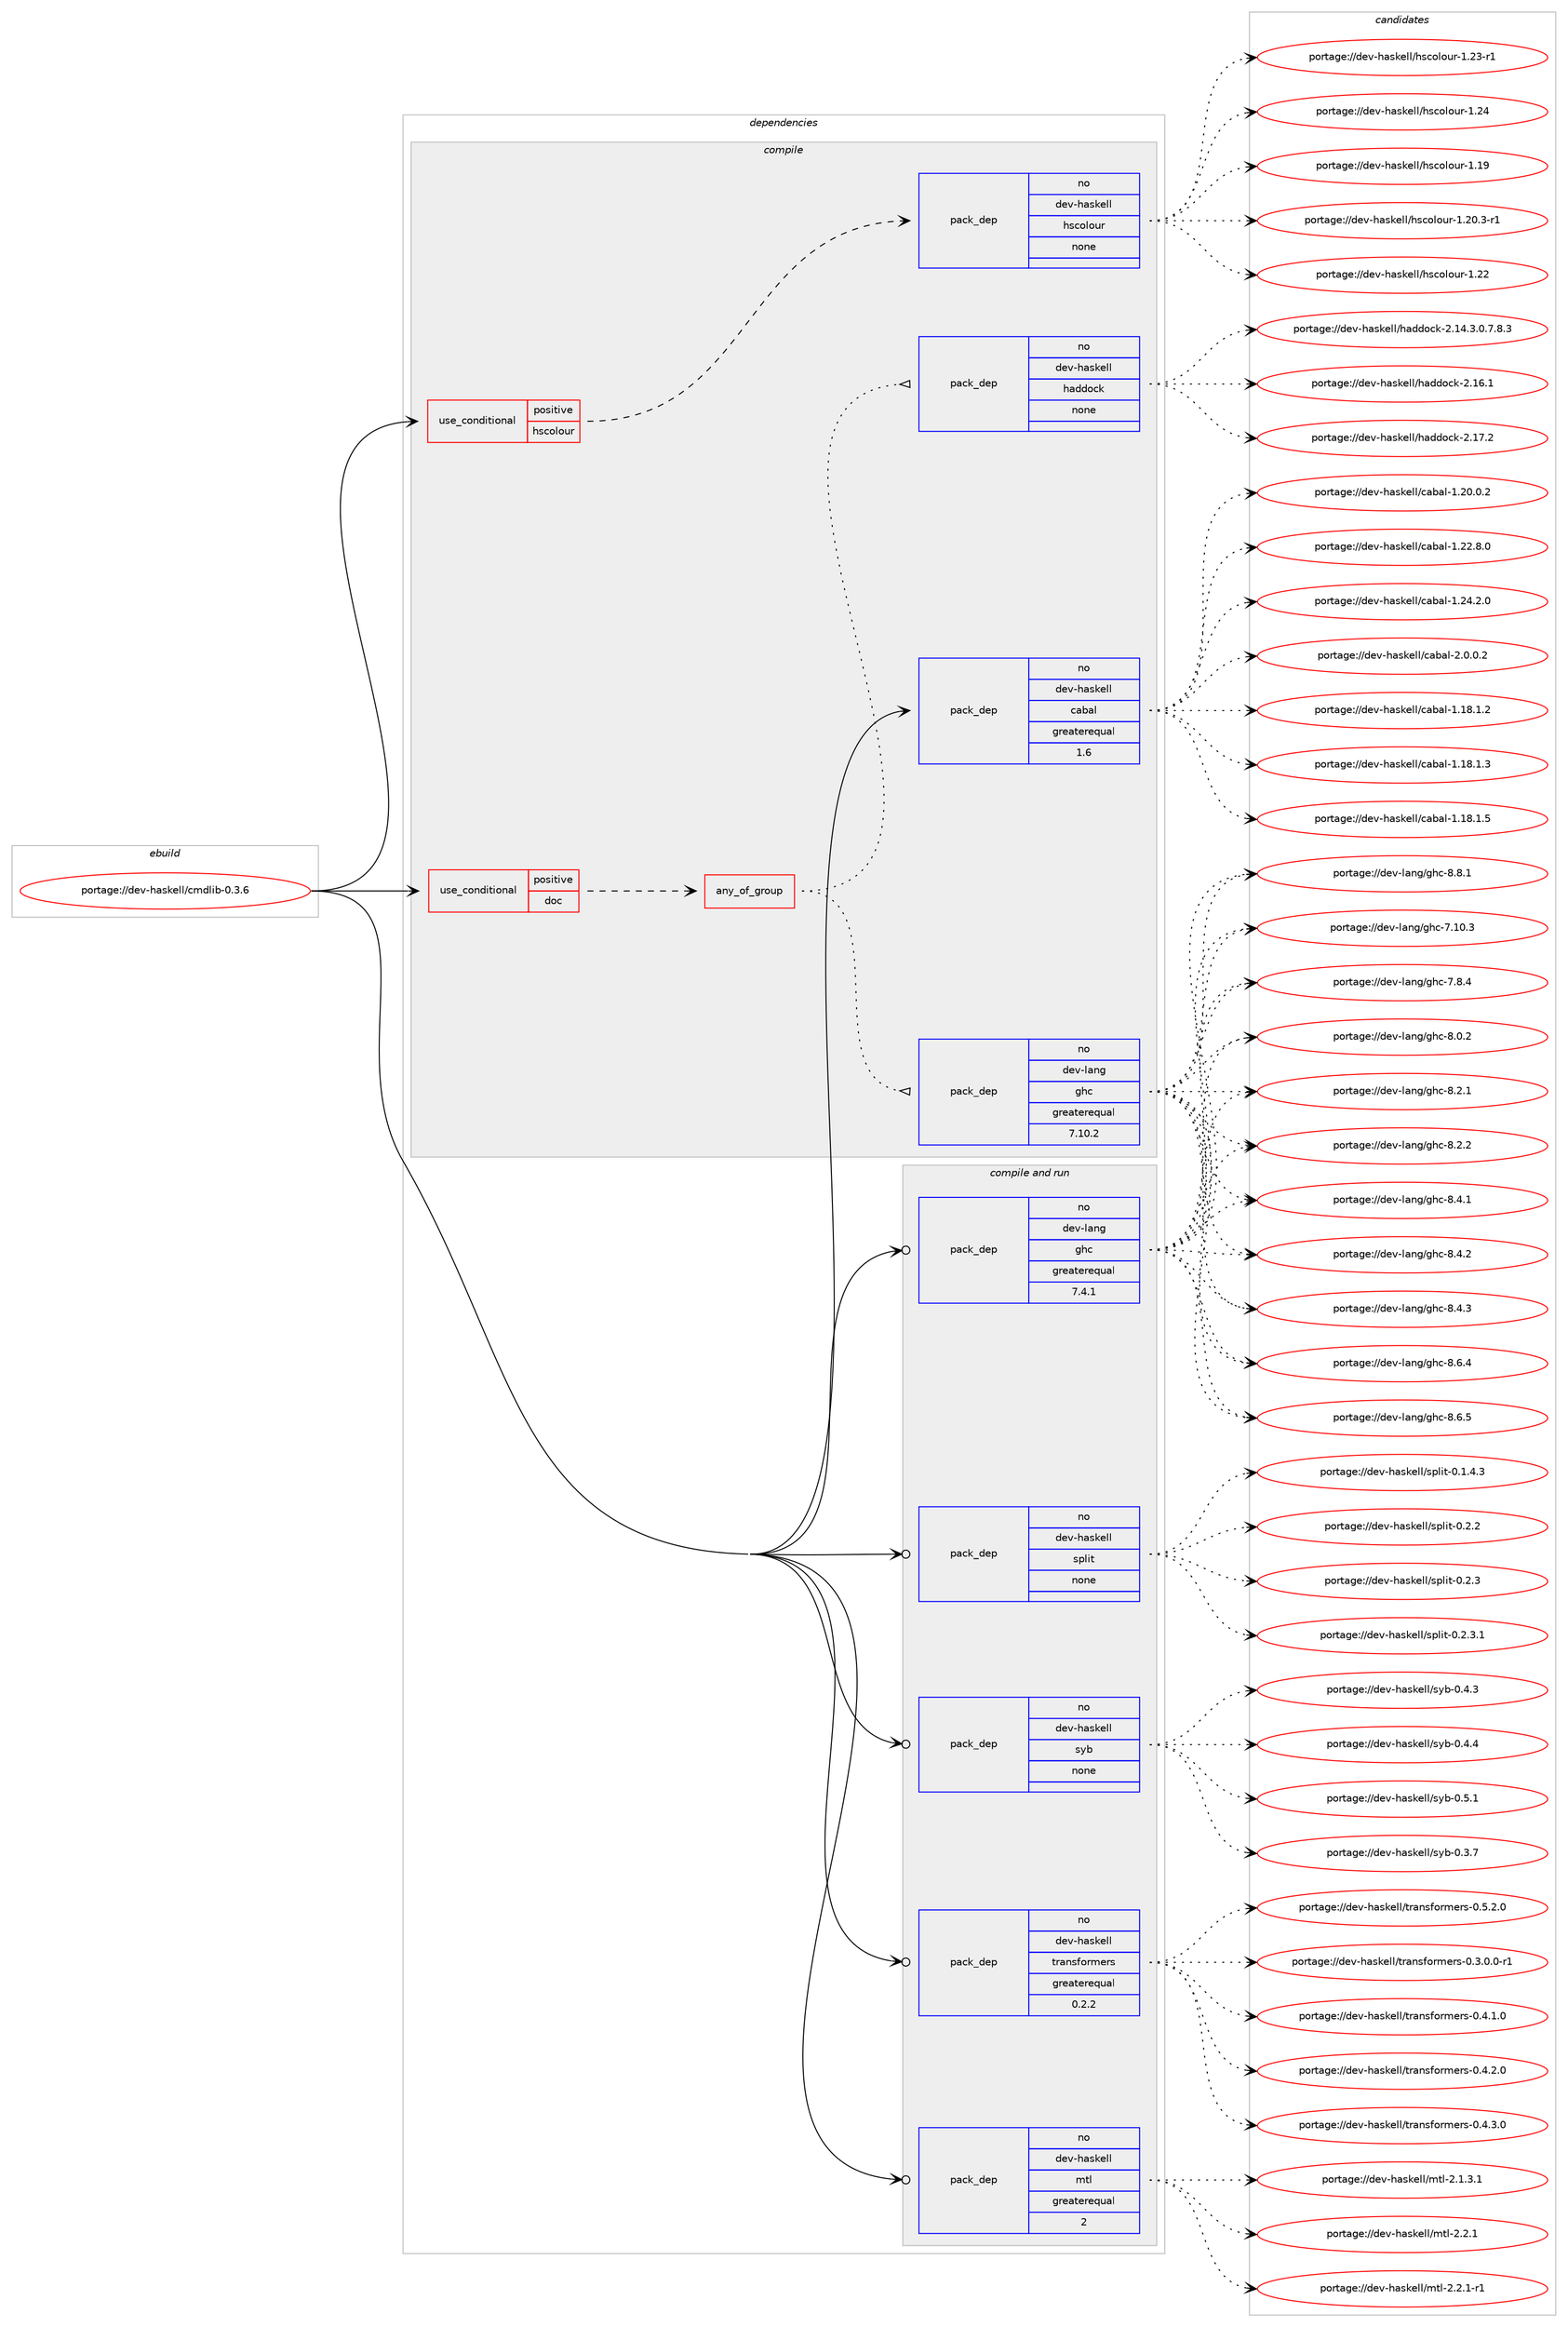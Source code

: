 digraph prolog {

# *************
# Graph options
# *************

newrank=true;
concentrate=true;
compound=true;
graph [rankdir=LR,fontname=Helvetica,fontsize=10,ranksep=1.5];#, ranksep=2.5, nodesep=0.2];
edge  [arrowhead=vee];
node  [fontname=Helvetica,fontsize=10];

# **********
# The ebuild
# **********

subgraph cluster_leftcol {
color=gray;
rank=same;
label=<<i>ebuild</i>>;
id [label="portage://dev-haskell/cmdlib-0.3.6", color=red, width=4, href="../dev-haskell/cmdlib-0.3.6.svg"];
}

# ****************
# The dependencies
# ****************

subgraph cluster_midcol {
color=gray;
label=<<i>dependencies</i>>;
subgraph cluster_compile {
fillcolor="#eeeeee";
style=filled;
label=<<i>compile</i>>;
subgraph cond14635 {
dependency64611 [label=<<TABLE BORDER="0" CELLBORDER="1" CELLSPACING="0" CELLPADDING="4"><TR><TD ROWSPAN="3" CELLPADDING="10">use_conditional</TD></TR><TR><TD>positive</TD></TR><TR><TD>doc</TD></TR></TABLE>>, shape=none, color=red];
subgraph any1474 {
dependency64612 [label=<<TABLE BORDER="0" CELLBORDER="1" CELLSPACING="0" CELLPADDING="4"><TR><TD CELLPADDING="10">any_of_group</TD></TR></TABLE>>, shape=none, color=red];subgraph pack48445 {
dependency64613 [label=<<TABLE BORDER="0" CELLBORDER="1" CELLSPACING="0" CELLPADDING="4" WIDTH="220"><TR><TD ROWSPAN="6" CELLPADDING="30">pack_dep</TD></TR><TR><TD WIDTH="110">no</TD></TR><TR><TD>dev-haskell</TD></TR><TR><TD>haddock</TD></TR><TR><TD>none</TD></TR><TR><TD></TD></TR></TABLE>>, shape=none, color=blue];
}
dependency64612:e -> dependency64613:w [weight=20,style="dotted",arrowhead="oinv"];
subgraph pack48446 {
dependency64614 [label=<<TABLE BORDER="0" CELLBORDER="1" CELLSPACING="0" CELLPADDING="4" WIDTH="220"><TR><TD ROWSPAN="6" CELLPADDING="30">pack_dep</TD></TR><TR><TD WIDTH="110">no</TD></TR><TR><TD>dev-lang</TD></TR><TR><TD>ghc</TD></TR><TR><TD>greaterequal</TD></TR><TR><TD>7.10.2</TD></TR></TABLE>>, shape=none, color=blue];
}
dependency64612:e -> dependency64614:w [weight=20,style="dotted",arrowhead="oinv"];
}
dependency64611:e -> dependency64612:w [weight=20,style="dashed",arrowhead="vee"];
}
id:e -> dependency64611:w [weight=20,style="solid",arrowhead="vee"];
subgraph cond14636 {
dependency64615 [label=<<TABLE BORDER="0" CELLBORDER="1" CELLSPACING="0" CELLPADDING="4"><TR><TD ROWSPAN="3" CELLPADDING="10">use_conditional</TD></TR><TR><TD>positive</TD></TR><TR><TD>hscolour</TD></TR></TABLE>>, shape=none, color=red];
subgraph pack48447 {
dependency64616 [label=<<TABLE BORDER="0" CELLBORDER="1" CELLSPACING="0" CELLPADDING="4" WIDTH="220"><TR><TD ROWSPAN="6" CELLPADDING="30">pack_dep</TD></TR><TR><TD WIDTH="110">no</TD></TR><TR><TD>dev-haskell</TD></TR><TR><TD>hscolour</TD></TR><TR><TD>none</TD></TR><TR><TD></TD></TR></TABLE>>, shape=none, color=blue];
}
dependency64615:e -> dependency64616:w [weight=20,style="dashed",arrowhead="vee"];
}
id:e -> dependency64615:w [weight=20,style="solid",arrowhead="vee"];
subgraph pack48448 {
dependency64617 [label=<<TABLE BORDER="0" CELLBORDER="1" CELLSPACING="0" CELLPADDING="4" WIDTH="220"><TR><TD ROWSPAN="6" CELLPADDING="30">pack_dep</TD></TR><TR><TD WIDTH="110">no</TD></TR><TR><TD>dev-haskell</TD></TR><TR><TD>cabal</TD></TR><TR><TD>greaterequal</TD></TR><TR><TD>1.6</TD></TR></TABLE>>, shape=none, color=blue];
}
id:e -> dependency64617:w [weight=20,style="solid",arrowhead="vee"];
}
subgraph cluster_compileandrun {
fillcolor="#eeeeee";
style=filled;
label=<<i>compile and run</i>>;
subgraph pack48449 {
dependency64618 [label=<<TABLE BORDER="0" CELLBORDER="1" CELLSPACING="0" CELLPADDING="4" WIDTH="220"><TR><TD ROWSPAN="6" CELLPADDING="30">pack_dep</TD></TR><TR><TD WIDTH="110">no</TD></TR><TR><TD>dev-haskell</TD></TR><TR><TD>mtl</TD></TR><TR><TD>greaterequal</TD></TR><TR><TD>2</TD></TR></TABLE>>, shape=none, color=blue];
}
id:e -> dependency64618:w [weight=20,style="solid",arrowhead="odotvee"];
subgraph pack48450 {
dependency64619 [label=<<TABLE BORDER="0" CELLBORDER="1" CELLSPACING="0" CELLPADDING="4" WIDTH="220"><TR><TD ROWSPAN="6" CELLPADDING="30">pack_dep</TD></TR><TR><TD WIDTH="110">no</TD></TR><TR><TD>dev-haskell</TD></TR><TR><TD>split</TD></TR><TR><TD>none</TD></TR><TR><TD></TD></TR></TABLE>>, shape=none, color=blue];
}
id:e -> dependency64619:w [weight=20,style="solid",arrowhead="odotvee"];
subgraph pack48451 {
dependency64620 [label=<<TABLE BORDER="0" CELLBORDER="1" CELLSPACING="0" CELLPADDING="4" WIDTH="220"><TR><TD ROWSPAN="6" CELLPADDING="30">pack_dep</TD></TR><TR><TD WIDTH="110">no</TD></TR><TR><TD>dev-haskell</TD></TR><TR><TD>syb</TD></TR><TR><TD>none</TD></TR><TR><TD></TD></TR></TABLE>>, shape=none, color=blue];
}
id:e -> dependency64620:w [weight=20,style="solid",arrowhead="odotvee"];
subgraph pack48452 {
dependency64621 [label=<<TABLE BORDER="0" CELLBORDER="1" CELLSPACING="0" CELLPADDING="4" WIDTH="220"><TR><TD ROWSPAN="6" CELLPADDING="30">pack_dep</TD></TR><TR><TD WIDTH="110">no</TD></TR><TR><TD>dev-haskell</TD></TR><TR><TD>transformers</TD></TR><TR><TD>greaterequal</TD></TR><TR><TD>0.2.2</TD></TR></TABLE>>, shape=none, color=blue];
}
id:e -> dependency64621:w [weight=20,style="solid",arrowhead="odotvee"];
subgraph pack48453 {
dependency64622 [label=<<TABLE BORDER="0" CELLBORDER="1" CELLSPACING="0" CELLPADDING="4" WIDTH="220"><TR><TD ROWSPAN="6" CELLPADDING="30">pack_dep</TD></TR><TR><TD WIDTH="110">no</TD></TR><TR><TD>dev-lang</TD></TR><TR><TD>ghc</TD></TR><TR><TD>greaterequal</TD></TR><TR><TD>7.4.1</TD></TR></TABLE>>, shape=none, color=blue];
}
id:e -> dependency64622:w [weight=20,style="solid",arrowhead="odotvee"];
}
subgraph cluster_run {
fillcolor="#eeeeee";
style=filled;
label=<<i>run</i>>;
}
}

# **************
# The candidates
# **************

subgraph cluster_choices {
rank=same;
color=gray;
label=<<i>candidates</i>>;

subgraph choice48445 {
color=black;
nodesep=1;
choiceportage1001011184510497115107101108108471049710010011199107455046495246514648465546564651 [label="portage://dev-haskell/haddock-2.14.3.0.7.8.3", color=red, width=4,href="../dev-haskell/haddock-2.14.3.0.7.8.3.svg"];
choiceportage100101118451049711510710110810847104971001001119910745504649544649 [label="portage://dev-haskell/haddock-2.16.1", color=red, width=4,href="../dev-haskell/haddock-2.16.1.svg"];
choiceportage100101118451049711510710110810847104971001001119910745504649554650 [label="portage://dev-haskell/haddock-2.17.2", color=red, width=4,href="../dev-haskell/haddock-2.17.2.svg"];
dependency64613:e -> choiceportage1001011184510497115107101108108471049710010011199107455046495246514648465546564651:w [style=dotted,weight="100"];
dependency64613:e -> choiceportage100101118451049711510710110810847104971001001119910745504649544649:w [style=dotted,weight="100"];
dependency64613:e -> choiceportage100101118451049711510710110810847104971001001119910745504649554650:w [style=dotted,weight="100"];
}
subgraph choice48446 {
color=black;
nodesep=1;
choiceportage1001011184510897110103471031049945554649484651 [label="portage://dev-lang/ghc-7.10.3", color=red, width=4,href="../dev-lang/ghc-7.10.3.svg"];
choiceportage10010111845108971101034710310499455546564652 [label="portage://dev-lang/ghc-7.8.4", color=red, width=4,href="../dev-lang/ghc-7.8.4.svg"];
choiceportage10010111845108971101034710310499455646484650 [label="portage://dev-lang/ghc-8.0.2", color=red, width=4,href="../dev-lang/ghc-8.0.2.svg"];
choiceportage10010111845108971101034710310499455646504649 [label="portage://dev-lang/ghc-8.2.1", color=red, width=4,href="../dev-lang/ghc-8.2.1.svg"];
choiceportage10010111845108971101034710310499455646504650 [label="portage://dev-lang/ghc-8.2.2", color=red, width=4,href="../dev-lang/ghc-8.2.2.svg"];
choiceportage10010111845108971101034710310499455646524649 [label="portage://dev-lang/ghc-8.4.1", color=red, width=4,href="../dev-lang/ghc-8.4.1.svg"];
choiceportage10010111845108971101034710310499455646524650 [label="portage://dev-lang/ghc-8.4.2", color=red, width=4,href="../dev-lang/ghc-8.4.2.svg"];
choiceportage10010111845108971101034710310499455646524651 [label="portage://dev-lang/ghc-8.4.3", color=red, width=4,href="../dev-lang/ghc-8.4.3.svg"];
choiceportage10010111845108971101034710310499455646544652 [label="portage://dev-lang/ghc-8.6.4", color=red, width=4,href="../dev-lang/ghc-8.6.4.svg"];
choiceportage10010111845108971101034710310499455646544653 [label="portage://dev-lang/ghc-8.6.5", color=red, width=4,href="../dev-lang/ghc-8.6.5.svg"];
choiceportage10010111845108971101034710310499455646564649 [label="portage://dev-lang/ghc-8.8.1", color=red, width=4,href="../dev-lang/ghc-8.8.1.svg"];
dependency64614:e -> choiceportage1001011184510897110103471031049945554649484651:w [style=dotted,weight="100"];
dependency64614:e -> choiceportage10010111845108971101034710310499455546564652:w [style=dotted,weight="100"];
dependency64614:e -> choiceportage10010111845108971101034710310499455646484650:w [style=dotted,weight="100"];
dependency64614:e -> choiceportage10010111845108971101034710310499455646504649:w [style=dotted,weight="100"];
dependency64614:e -> choiceportage10010111845108971101034710310499455646504650:w [style=dotted,weight="100"];
dependency64614:e -> choiceportage10010111845108971101034710310499455646524649:w [style=dotted,weight="100"];
dependency64614:e -> choiceportage10010111845108971101034710310499455646524650:w [style=dotted,weight="100"];
dependency64614:e -> choiceportage10010111845108971101034710310499455646524651:w [style=dotted,weight="100"];
dependency64614:e -> choiceportage10010111845108971101034710310499455646544652:w [style=dotted,weight="100"];
dependency64614:e -> choiceportage10010111845108971101034710310499455646544653:w [style=dotted,weight="100"];
dependency64614:e -> choiceportage10010111845108971101034710310499455646564649:w [style=dotted,weight="100"];
}
subgraph choice48447 {
color=black;
nodesep=1;
choiceportage100101118451049711510710110810847104115991111081111171144549464957 [label="portage://dev-haskell/hscolour-1.19", color=red, width=4,href="../dev-haskell/hscolour-1.19.svg"];
choiceportage10010111845104971151071011081084710411599111108111117114454946504846514511449 [label="portage://dev-haskell/hscolour-1.20.3-r1", color=red, width=4,href="../dev-haskell/hscolour-1.20.3-r1.svg"];
choiceportage100101118451049711510710110810847104115991111081111171144549465050 [label="portage://dev-haskell/hscolour-1.22", color=red, width=4,href="../dev-haskell/hscolour-1.22.svg"];
choiceportage1001011184510497115107101108108471041159911110811111711445494650514511449 [label="portage://dev-haskell/hscolour-1.23-r1", color=red, width=4,href="../dev-haskell/hscolour-1.23-r1.svg"];
choiceportage100101118451049711510710110810847104115991111081111171144549465052 [label="portage://dev-haskell/hscolour-1.24", color=red, width=4,href="../dev-haskell/hscolour-1.24.svg"];
dependency64616:e -> choiceportage100101118451049711510710110810847104115991111081111171144549464957:w [style=dotted,weight="100"];
dependency64616:e -> choiceportage10010111845104971151071011081084710411599111108111117114454946504846514511449:w [style=dotted,weight="100"];
dependency64616:e -> choiceportage100101118451049711510710110810847104115991111081111171144549465050:w [style=dotted,weight="100"];
dependency64616:e -> choiceportage1001011184510497115107101108108471041159911110811111711445494650514511449:w [style=dotted,weight="100"];
dependency64616:e -> choiceportage100101118451049711510710110810847104115991111081111171144549465052:w [style=dotted,weight="100"];
}
subgraph choice48448 {
color=black;
nodesep=1;
choiceportage10010111845104971151071011081084799979897108454946495646494650 [label="portage://dev-haskell/cabal-1.18.1.2", color=red, width=4,href="../dev-haskell/cabal-1.18.1.2.svg"];
choiceportage10010111845104971151071011081084799979897108454946495646494651 [label="portage://dev-haskell/cabal-1.18.1.3", color=red, width=4,href="../dev-haskell/cabal-1.18.1.3.svg"];
choiceportage10010111845104971151071011081084799979897108454946495646494653 [label="portage://dev-haskell/cabal-1.18.1.5", color=red, width=4,href="../dev-haskell/cabal-1.18.1.5.svg"];
choiceportage10010111845104971151071011081084799979897108454946504846484650 [label="portage://dev-haskell/cabal-1.20.0.2", color=red, width=4,href="../dev-haskell/cabal-1.20.0.2.svg"];
choiceportage10010111845104971151071011081084799979897108454946505046564648 [label="portage://dev-haskell/cabal-1.22.8.0", color=red, width=4,href="../dev-haskell/cabal-1.22.8.0.svg"];
choiceportage10010111845104971151071011081084799979897108454946505246504648 [label="portage://dev-haskell/cabal-1.24.2.0", color=red, width=4,href="../dev-haskell/cabal-1.24.2.0.svg"];
choiceportage100101118451049711510710110810847999798971084550464846484650 [label="portage://dev-haskell/cabal-2.0.0.2", color=red, width=4,href="../dev-haskell/cabal-2.0.0.2.svg"];
dependency64617:e -> choiceportage10010111845104971151071011081084799979897108454946495646494650:w [style=dotted,weight="100"];
dependency64617:e -> choiceportage10010111845104971151071011081084799979897108454946495646494651:w [style=dotted,weight="100"];
dependency64617:e -> choiceportage10010111845104971151071011081084799979897108454946495646494653:w [style=dotted,weight="100"];
dependency64617:e -> choiceportage10010111845104971151071011081084799979897108454946504846484650:w [style=dotted,weight="100"];
dependency64617:e -> choiceportage10010111845104971151071011081084799979897108454946505046564648:w [style=dotted,weight="100"];
dependency64617:e -> choiceportage10010111845104971151071011081084799979897108454946505246504648:w [style=dotted,weight="100"];
dependency64617:e -> choiceportage100101118451049711510710110810847999798971084550464846484650:w [style=dotted,weight="100"];
}
subgraph choice48449 {
color=black;
nodesep=1;
choiceportage1001011184510497115107101108108471091161084550464946514649 [label="portage://dev-haskell/mtl-2.1.3.1", color=red, width=4,href="../dev-haskell/mtl-2.1.3.1.svg"];
choiceportage100101118451049711510710110810847109116108455046504649 [label="portage://dev-haskell/mtl-2.2.1", color=red, width=4,href="../dev-haskell/mtl-2.2.1.svg"];
choiceportage1001011184510497115107101108108471091161084550465046494511449 [label="portage://dev-haskell/mtl-2.2.1-r1", color=red, width=4,href="../dev-haskell/mtl-2.2.1-r1.svg"];
dependency64618:e -> choiceportage1001011184510497115107101108108471091161084550464946514649:w [style=dotted,weight="100"];
dependency64618:e -> choiceportage100101118451049711510710110810847109116108455046504649:w [style=dotted,weight="100"];
dependency64618:e -> choiceportage1001011184510497115107101108108471091161084550465046494511449:w [style=dotted,weight="100"];
}
subgraph choice48450 {
color=black;
nodesep=1;
choiceportage1001011184510497115107101108108471151121081051164548464946524651 [label="portage://dev-haskell/split-0.1.4.3", color=red, width=4,href="../dev-haskell/split-0.1.4.3.svg"];
choiceportage100101118451049711510710110810847115112108105116454846504650 [label="portage://dev-haskell/split-0.2.2", color=red, width=4,href="../dev-haskell/split-0.2.2.svg"];
choiceportage100101118451049711510710110810847115112108105116454846504651 [label="portage://dev-haskell/split-0.2.3", color=red, width=4,href="../dev-haskell/split-0.2.3.svg"];
choiceportage1001011184510497115107101108108471151121081051164548465046514649 [label="portage://dev-haskell/split-0.2.3.1", color=red, width=4,href="../dev-haskell/split-0.2.3.1.svg"];
dependency64619:e -> choiceportage1001011184510497115107101108108471151121081051164548464946524651:w [style=dotted,weight="100"];
dependency64619:e -> choiceportage100101118451049711510710110810847115112108105116454846504650:w [style=dotted,weight="100"];
dependency64619:e -> choiceportage100101118451049711510710110810847115112108105116454846504651:w [style=dotted,weight="100"];
dependency64619:e -> choiceportage1001011184510497115107101108108471151121081051164548465046514649:w [style=dotted,weight="100"];
}
subgraph choice48451 {
color=black;
nodesep=1;
choiceportage10010111845104971151071011081084711512198454846514655 [label="portage://dev-haskell/syb-0.3.7", color=red, width=4,href="../dev-haskell/syb-0.3.7.svg"];
choiceportage10010111845104971151071011081084711512198454846524651 [label="portage://dev-haskell/syb-0.4.3", color=red, width=4,href="../dev-haskell/syb-0.4.3.svg"];
choiceportage10010111845104971151071011081084711512198454846524652 [label="portage://dev-haskell/syb-0.4.4", color=red, width=4,href="../dev-haskell/syb-0.4.4.svg"];
choiceportage10010111845104971151071011081084711512198454846534649 [label="portage://dev-haskell/syb-0.5.1", color=red, width=4,href="../dev-haskell/syb-0.5.1.svg"];
dependency64620:e -> choiceportage10010111845104971151071011081084711512198454846514655:w [style=dotted,weight="100"];
dependency64620:e -> choiceportage10010111845104971151071011081084711512198454846524651:w [style=dotted,weight="100"];
dependency64620:e -> choiceportage10010111845104971151071011081084711512198454846524652:w [style=dotted,weight="100"];
dependency64620:e -> choiceportage10010111845104971151071011081084711512198454846534649:w [style=dotted,weight="100"];
}
subgraph choice48452 {
color=black;
nodesep=1;
choiceportage1001011184510497115107101108108471161149711011510211111410910111411545484651464846484511449 [label="portage://dev-haskell/transformers-0.3.0.0-r1", color=red, width=4,href="../dev-haskell/transformers-0.3.0.0-r1.svg"];
choiceportage100101118451049711510710110810847116114971101151021111141091011141154548465246494648 [label="portage://dev-haskell/transformers-0.4.1.0", color=red, width=4,href="../dev-haskell/transformers-0.4.1.0.svg"];
choiceportage100101118451049711510710110810847116114971101151021111141091011141154548465246504648 [label="portage://dev-haskell/transformers-0.4.2.0", color=red, width=4,href="../dev-haskell/transformers-0.4.2.0.svg"];
choiceportage100101118451049711510710110810847116114971101151021111141091011141154548465246514648 [label="portage://dev-haskell/transformers-0.4.3.0", color=red, width=4,href="../dev-haskell/transformers-0.4.3.0.svg"];
choiceportage100101118451049711510710110810847116114971101151021111141091011141154548465346504648 [label="portage://dev-haskell/transformers-0.5.2.0", color=red, width=4,href="../dev-haskell/transformers-0.5.2.0.svg"];
dependency64621:e -> choiceportage1001011184510497115107101108108471161149711011510211111410910111411545484651464846484511449:w [style=dotted,weight="100"];
dependency64621:e -> choiceportage100101118451049711510710110810847116114971101151021111141091011141154548465246494648:w [style=dotted,weight="100"];
dependency64621:e -> choiceportage100101118451049711510710110810847116114971101151021111141091011141154548465246504648:w [style=dotted,weight="100"];
dependency64621:e -> choiceportage100101118451049711510710110810847116114971101151021111141091011141154548465246514648:w [style=dotted,weight="100"];
dependency64621:e -> choiceportage100101118451049711510710110810847116114971101151021111141091011141154548465346504648:w [style=dotted,weight="100"];
}
subgraph choice48453 {
color=black;
nodesep=1;
choiceportage1001011184510897110103471031049945554649484651 [label="portage://dev-lang/ghc-7.10.3", color=red, width=4,href="../dev-lang/ghc-7.10.3.svg"];
choiceportage10010111845108971101034710310499455546564652 [label="portage://dev-lang/ghc-7.8.4", color=red, width=4,href="../dev-lang/ghc-7.8.4.svg"];
choiceportage10010111845108971101034710310499455646484650 [label="portage://dev-lang/ghc-8.0.2", color=red, width=4,href="../dev-lang/ghc-8.0.2.svg"];
choiceportage10010111845108971101034710310499455646504649 [label="portage://dev-lang/ghc-8.2.1", color=red, width=4,href="../dev-lang/ghc-8.2.1.svg"];
choiceportage10010111845108971101034710310499455646504650 [label="portage://dev-lang/ghc-8.2.2", color=red, width=4,href="../dev-lang/ghc-8.2.2.svg"];
choiceportage10010111845108971101034710310499455646524649 [label="portage://dev-lang/ghc-8.4.1", color=red, width=4,href="../dev-lang/ghc-8.4.1.svg"];
choiceportage10010111845108971101034710310499455646524650 [label="portage://dev-lang/ghc-8.4.2", color=red, width=4,href="../dev-lang/ghc-8.4.2.svg"];
choiceportage10010111845108971101034710310499455646524651 [label="portage://dev-lang/ghc-8.4.3", color=red, width=4,href="../dev-lang/ghc-8.4.3.svg"];
choiceportage10010111845108971101034710310499455646544652 [label="portage://dev-lang/ghc-8.6.4", color=red, width=4,href="../dev-lang/ghc-8.6.4.svg"];
choiceportage10010111845108971101034710310499455646544653 [label="portage://dev-lang/ghc-8.6.5", color=red, width=4,href="../dev-lang/ghc-8.6.5.svg"];
choiceportage10010111845108971101034710310499455646564649 [label="portage://dev-lang/ghc-8.8.1", color=red, width=4,href="../dev-lang/ghc-8.8.1.svg"];
dependency64622:e -> choiceportage1001011184510897110103471031049945554649484651:w [style=dotted,weight="100"];
dependency64622:e -> choiceportage10010111845108971101034710310499455546564652:w [style=dotted,weight="100"];
dependency64622:e -> choiceportage10010111845108971101034710310499455646484650:w [style=dotted,weight="100"];
dependency64622:e -> choiceportage10010111845108971101034710310499455646504649:w [style=dotted,weight="100"];
dependency64622:e -> choiceportage10010111845108971101034710310499455646504650:w [style=dotted,weight="100"];
dependency64622:e -> choiceportage10010111845108971101034710310499455646524649:w [style=dotted,weight="100"];
dependency64622:e -> choiceportage10010111845108971101034710310499455646524650:w [style=dotted,weight="100"];
dependency64622:e -> choiceportage10010111845108971101034710310499455646524651:w [style=dotted,weight="100"];
dependency64622:e -> choiceportage10010111845108971101034710310499455646544652:w [style=dotted,weight="100"];
dependency64622:e -> choiceportage10010111845108971101034710310499455646544653:w [style=dotted,weight="100"];
dependency64622:e -> choiceportage10010111845108971101034710310499455646564649:w [style=dotted,weight="100"];
}
}

}
